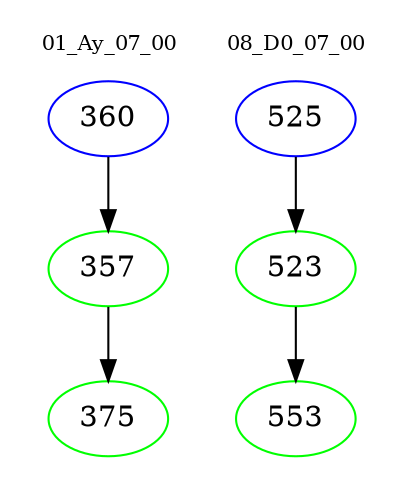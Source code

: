 digraph{
subgraph cluster_0 {
color = white
label = "01_Ay_07_00";
fontsize=10;
T0_360 [label="360", color="blue"]
T0_360 -> T0_357 [color="black"]
T0_357 [label="357", color="green"]
T0_357 -> T0_375 [color="black"]
T0_375 [label="375", color="green"]
}
subgraph cluster_1 {
color = white
label = "08_D0_07_00";
fontsize=10;
T1_525 [label="525", color="blue"]
T1_525 -> T1_523 [color="black"]
T1_523 [label="523", color="green"]
T1_523 -> T1_553 [color="black"]
T1_553 [label="553", color="green"]
}
}
